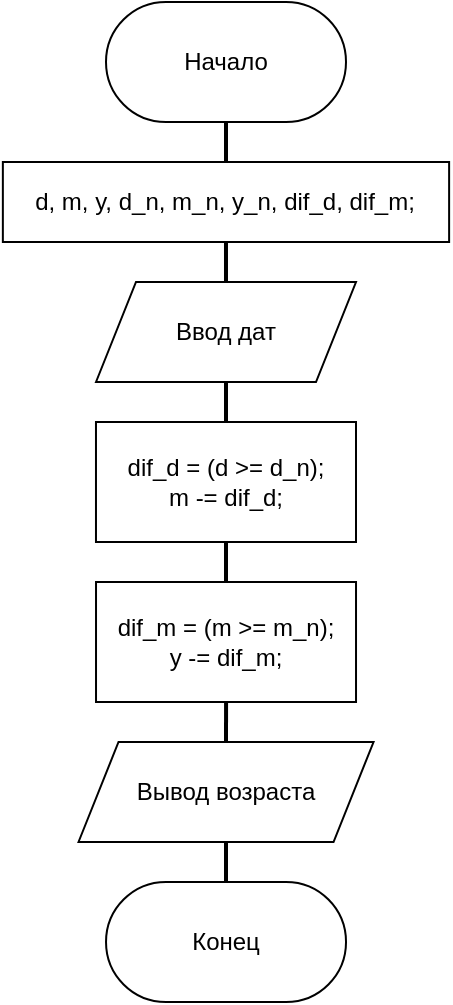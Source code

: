 <mxfile version="28.2.5">
  <diagram name="Страница — 1" id="oWDzyiwuJk1K7y43oAF8">
    <mxGraphModel dx="902" dy="490" grid="1" gridSize="10" guides="1" tooltips="1" connect="1" arrows="1" fold="1" page="1" pageScale="1" pageWidth="2339" pageHeight="3300" math="0" shadow="0">
      <root>
        <mxCell id="0" />
        <mxCell id="1" parent="0" />
        <mxCell id="kq8jIIcazYTT48XamDDO-11" style="edgeStyle=orthogonalEdgeStyle;rounded=0;orthogonalLoop=1;jettySize=auto;html=1;exitX=0.5;exitY=1;exitDx=0;exitDy=0;entryX=0.5;entryY=0;entryDx=0;entryDy=0;strokeWidth=2;endArrow=none;endFill=0;" parent="1" source="kq8jIIcazYTT48XamDDO-1" target="kq8jIIcazYTT48XamDDO-4" edge="1">
          <mxGeometry relative="1" as="geometry" />
        </mxCell>
        <mxCell id="kq8jIIcazYTT48XamDDO-1" value="Начало" style="rounded=1;whiteSpace=wrap;html=1;arcSize=50;" parent="1" vertex="1">
          <mxGeometry x="490" y="30" width="120" height="60" as="geometry" />
        </mxCell>
        <mxCell id="kq8jIIcazYTT48XamDDO-2" value="Конец" style="rounded=1;whiteSpace=wrap;html=1;arcSize=50;" parent="1" vertex="1">
          <mxGeometry x="490.01" y="470" width="120" height="60" as="geometry" />
        </mxCell>
        <mxCell id="kq8jIIcazYTT48XamDDO-12" style="edgeStyle=orthogonalEdgeStyle;rounded=0;orthogonalLoop=1;jettySize=auto;html=1;exitX=0.5;exitY=1;exitDx=0;exitDy=0;entryX=0.5;entryY=0;entryDx=0;entryDy=0;strokeWidth=2;endArrow=none;endFill=0;" parent="1" source="kq8jIIcazYTT48XamDDO-4" target="kq8jIIcazYTT48XamDDO-5" edge="1">
          <mxGeometry relative="1" as="geometry" />
        </mxCell>
        <mxCell id="kq8jIIcazYTT48XamDDO-4" value="d, m, y, d_n, m_n, y_n, dif_d, dif_m;" style="rounded=0;whiteSpace=wrap;html=1;" parent="1" vertex="1">
          <mxGeometry x="438.43" y="110" width="223.13" height="40" as="geometry" />
        </mxCell>
        <mxCell id="koJbh_vy2SjfinHMvm56-3" style="edgeStyle=orthogonalEdgeStyle;rounded=0;orthogonalLoop=1;jettySize=auto;html=1;exitX=0.5;exitY=1;exitDx=0;exitDy=0;entryX=0.5;entryY=0;entryDx=0;entryDy=0;strokeWidth=2;endArrow=none;endFill=0;" parent="1" source="kq8jIIcazYTT48XamDDO-5" target="koJbh_vy2SjfinHMvm56-1" edge="1">
          <mxGeometry relative="1" as="geometry" />
        </mxCell>
        <mxCell id="kq8jIIcazYTT48XamDDO-5" value="Ввод дат" style="shape=parallelogram;perimeter=parallelogramPerimeter;whiteSpace=wrap;html=1;fixedSize=1;" parent="1" vertex="1">
          <mxGeometry x="485" y="170" width="130" height="50" as="geometry" />
        </mxCell>
        <mxCell id="kq8jIIcazYTT48XamDDO-27" style="edgeStyle=orthogonalEdgeStyle;rounded=0;orthogonalLoop=1;jettySize=auto;html=1;exitX=0.5;exitY=1;exitDx=0;exitDy=0;entryX=0.5;entryY=0;entryDx=0;entryDy=0;strokeWidth=2;endArrow=none;endFill=0;" parent="1" source="kq8jIIcazYTT48XamDDO-26" target="kq8jIIcazYTT48XamDDO-2" edge="1">
          <mxGeometry relative="1" as="geometry" />
        </mxCell>
        <mxCell id="kq8jIIcazYTT48XamDDO-26" value="Вывод возраста" style="shape=parallelogram;perimeter=parallelogramPerimeter;whiteSpace=wrap;html=1;fixedSize=1;" parent="1" vertex="1">
          <mxGeometry x="476.26" y="400" width="147.51" height="50" as="geometry" />
        </mxCell>
        <mxCell id="k7snhekD9ddKXzG74v0h-3" style="edgeStyle=orthogonalEdgeStyle;rounded=0;orthogonalLoop=1;jettySize=auto;html=1;exitX=0.5;exitY=1;exitDx=0;exitDy=0;entryX=0.5;entryY=0;entryDx=0;entryDy=0;endArrow=none;endFill=0;strokeWidth=2;" parent="1" target="kq8jIIcazYTT48XamDDO-26" edge="1">
          <mxGeometry relative="1" as="geometry">
            <mxPoint x="550.02" y="380" as="sourcePoint" />
          </mxGeometry>
        </mxCell>
        <mxCell id="koJbh_vy2SjfinHMvm56-4" style="edgeStyle=orthogonalEdgeStyle;rounded=0;orthogonalLoop=1;jettySize=auto;html=1;exitX=0.5;exitY=1;exitDx=0;exitDy=0;entryX=0.5;entryY=0;entryDx=0;entryDy=0;strokeWidth=2;endArrow=none;endFill=0;" parent="1" source="koJbh_vy2SjfinHMvm56-1" target="koJbh_vy2SjfinHMvm56-2" edge="1">
          <mxGeometry relative="1" as="geometry" />
        </mxCell>
        <mxCell id="koJbh_vy2SjfinHMvm56-1" value="dif_d = (d &amp;gt;= d_n);&lt;div&gt;m -= dif_d;&lt;/div&gt;" style="rounded=0;whiteSpace=wrap;html=1;" parent="1" vertex="1">
          <mxGeometry x="484.99" y="240" width="130.01" height="60" as="geometry" />
        </mxCell>
        <mxCell id="koJbh_vy2SjfinHMvm56-2" value="dif_m = (m &amp;gt;= m_n);&lt;div&gt;y -= dif_m;&lt;/div&gt;" style="rounded=0;whiteSpace=wrap;html=1;" parent="1" vertex="1">
          <mxGeometry x="485.01" y="320" width="130" height="60" as="geometry" />
        </mxCell>
      </root>
    </mxGraphModel>
  </diagram>
</mxfile>
